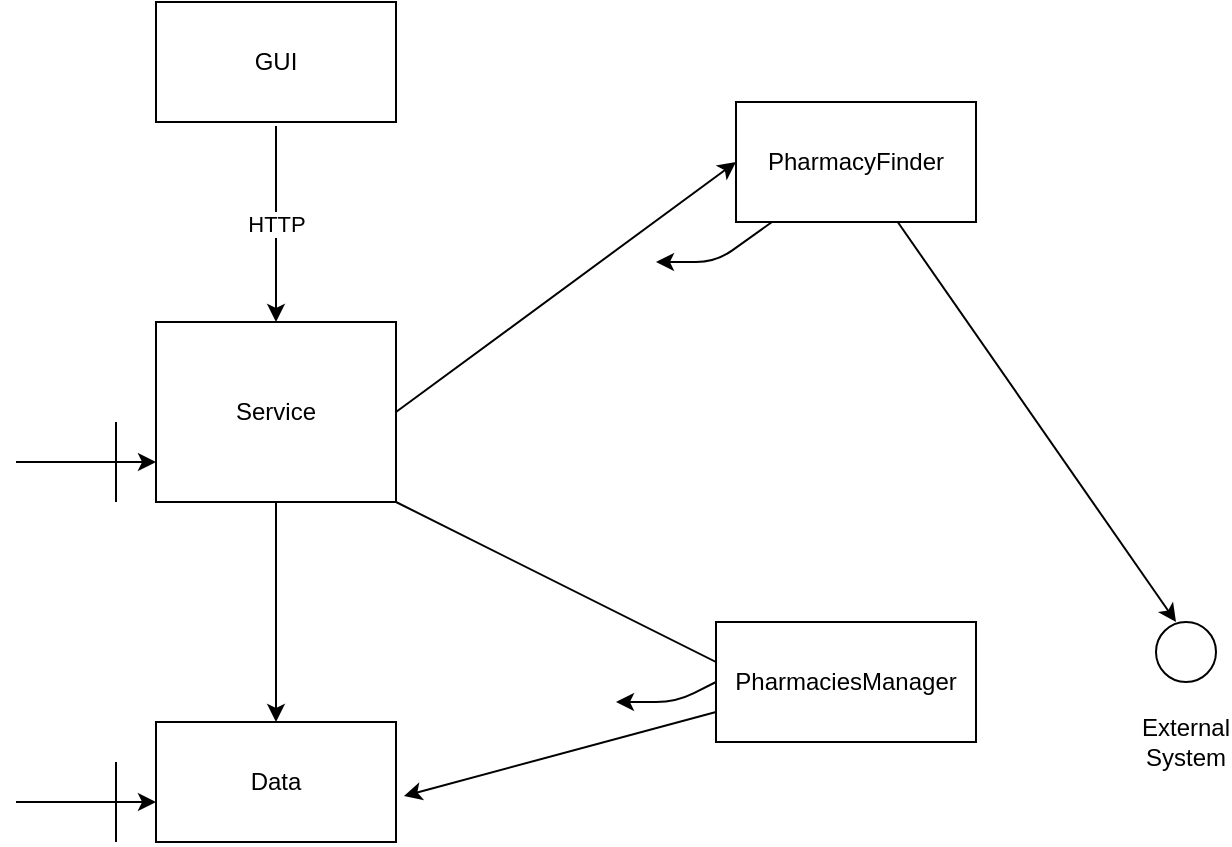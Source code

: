 <mxfile version="13.10.6" type="device"><diagram id="UfQWkLsVBS7eU2ZxkhnT" name="Page-1"><mxGraphModel dx="1422" dy="762" grid="1" gridSize="10" guides="1" tooltips="1" connect="1" arrows="1" fold="1" page="1" pageScale="1" pageWidth="850" pageHeight="1100" math="0" shadow="0"><root><mxCell id="0"/><mxCell id="1" parent="0"/><mxCell id="rGFaX05wEQCaLHdRDM09-1" value="GUI" style="rounded=0;whiteSpace=wrap;html=1;" vertex="1" parent="1"><mxGeometry x="280" y="130" width="120" height="60" as="geometry"/></mxCell><mxCell id="rGFaX05wEQCaLHdRDM09-6" value="" style="endArrow=classic;html=1;" edge="1" parent="1"><mxGeometry relative="1" as="geometry"><mxPoint x="340" y="192" as="sourcePoint"/><mxPoint x="340" y="290" as="targetPoint"/><Array as="points"/></mxGeometry></mxCell><mxCell id="rGFaX05wEQCaLHdRDM09-7" value="HTTP" style="edgeLabel;resizable=0;html=1;align=center;verticalAlign=middle;" connectable="0" vertex="1" parent="rGFaX05wEQCaLHdRDM09-6"><mxGeometry relative="1" as="geometry"/></mxCell><mxCell id="rGFaX05wEQCaLHdRDM09-8" value="" style="endArrow=classic;html=1;" edge="1" parent="1"><mxGeometry width="50" height="50" relative="1" as="geometry"><mxPoint x="210" y="360" as="sourcePoint"/><mxPoint x="280" y="360" as="targetPoint"/></mxGeometry></mxCell><mxCell id="rGFaX05wEQCaLHdRDM09-9" value="Service" style="rounded=0;whiteSpace=wrap;html=1;" vertex="1" parent="1"><mxGeometry x="280" y="290" width="120" height="90" as="geometry"/></mxCell><mxCell id="rGFaX05wEQCaLHdRDM09-10" value="" style="endArrow=classic;html=1;" edge="1" parent="1"><mxGeometry width="50" height="50" relative="1" as="geometry"><mxPoint x="210" y="530" as="sourcePoint"/><mxPoint x="280" y="530" as="targetPoint"/></mxGeometry></mxCell><mxCell id="rGFaX05wEQCaLHdRDM09-11" value="Data" style="rounded=0;whiteSpace=wrap;html=1;" vertex="1" parent="1"><mxGeometry x="280" y="490" width="120" height="60" as="geometry"/></mxCell><mxCell id="rGFaX05wEQCaLHdRDM09-12" value="" style="endArrow=classic;html=1;exitX=0.5;exitY=1;exitDx=0;exitDy=0;entryX=0.5;entryY=0;entryDx=0;entryDy=0;" edge="1" parent="1" source="rGFaX05wEQCaLHdRDM09-9" target="rGFaX05wEQCaLHdRDM09-11"><mxGeometry width="50" height="50" relative="1" as="geometry"><mxPoint x="350" y="460" as="sourcePoint"/><mxPoint x="400" y="410" as="targetPoint"/></mxGeometry></mxCell><mxCell id="rGFaX05wEQCaLHdRDM09-13" value="" style="endArrow=classic;html=1;exitX=1;exitY=0.5;exitDx=0;exitDy=0;" edge="1" parent="1" source="rGFaX05wEQCaLHdRDM09-9"><mxGeometry width="50" height="50" relative="1" as="geometry"><mxPoint x="490" y="310" as="sourcePoint"/><mxPoint x="570" y="210" as="targetPoint"/></mxGeometry></mxCell><mxCell id="rGFaX05wEQCaLHdRDM09-14" value="PharmacyFinder" style="rounded=0;whiteSpace=wrap;html=1;" vertex="1" parent="1"><mxGeometry x="570" y="180" width="120" height="60" as="geometry"/></mxCell><mxCell id="rGFaX05wEQCaLHdRDM09-15" value="" style="endArrow=classic;html=1;" edge="1" parent="1"><mxGeometry width="50" height="50" relative="1" as="geometry"><mxPoint x="400" y="380" as="sourcePoint"/><mxPoint x="620" y="490" as="targetPoint"/></mxGeometry></mxCell><mxCell id="rGFaX05wEQCaLHdRDM09-16" value="PharmaciesManager" style="rounded=0;whiteSpace=wrap;html=1;" vertex="1" parent="1"><mxGeometry x="560" y="440" width="130" height="60" as="geometry"/></mxCell><mxCell id="rGFaX05wEQCaLHdRDM09-17" value="" style="endArrow=classic;html=1;exitX=0;exitY=0.75;exitDx=0;exitDy=0;entryX=1.033;entryY=0.617;entryDx=0;entryDy=0;entryPerimeter=0;" edge="1" parent="1" source="rGFaX05wEQCaLHdRDM09-16" target="rGFaX05wEQCaLHdRDM09-11"><mxGeometry width="50" height="50" relative="1" as="geometry"><mxPoint x="530" y="620" as="sourcePoint"/><mxPoint x="580" y="570" as="targetPoint"/></mxGeometry></mxCell><mxCell id="rGFaX05wEQCaLHdRDM09-18" value="" style="endArrow=classic;html=1;" edge="1" parent="1" source="rGFaX05wEQCaLHdRDM09-14"><mxGeometry width="50" height="50" relative="1" as="geometry"><mxPoint x="560" y="360" as="sourcePoint"/><mxPoint x="790" y="440" as="targetPoint"/></mxGeometry></mxCell><mxCell id="rGFaX05wEQCaLHdRDM09-19" value="" style="endArrow=classic;html=1;" edge="1" parent="1" source="rGFaX05wEQCaLHdRDM09-14"><mxGeometry width="50" height="50" relative="1" as="geometry"><mxPoint x="400" y="420" as="sourcePoint"/><mxPoint x="530" y="260" as="targetPoint"/><Array as="points"><mxPoint x="560" y="260"/></Array></mxGeometry></mxCell><mxCell id="rGFaX05wEQCaLHdRDM09-20" value="" style="endArrow=classic;html=1;exitX=0;exitY=0.5;exitDx=0;exitDy=0;" edge="1" parent="1" source="rGFaX05wEQCaLHdRDM09-16"><mxGeometry width="50" height="50" relative="1" as="geometry"><mxPoint x="530" y="420" as="sourcePoint"/><mxPoint x="510" y="480" as="targetPoint"/><Array as="points"><mxPoint x="540" y="480"/></Array></mxGeometry></mxCell><mxCell id="rGFaX05wEQCaLHdRDM09-22" value="" style="ellipse;whiteSpace=wrap;html=1;aspect=fixed;" vertex="1" parent="1"><mxGeometry x="780" y="440" width="30" height="30" as="geometry"/></mxCell><mxCell id="rGFaX05wEQCaLHdRDM09-23" value="External System" style="text;html=1;strokeColor=none;fillColor=none;align=center;verticalAlign=middle;whiteSpace=wrap;rounded=0;" vertex="1" parent="1"><mxGeometry x="775" y="490" width="40" height="20" as="geometry"/></mxCell><mxCell id="rGFaX05wEQCaLHdRDM09-24" value="" style="endArrow=none;html=1;" edge="1" parent="1"><mxGeometry width="50" height="50" relative="1" as="geometry"><mxPoint x="260" y="380" as="sourcePoint"/><mxPoint x="260" y="340" as="targetPoint"/></mxGeometry></mxCell><mxCell id="rGFaX05wEQCaLHdRDM09-27" value="" style="endArrow=none;html=1;" edge="1" parent="1"><mxGeometry width="50" height="50" relative="1" as="geometry"><mxPoint x="260" y="510" as="sourcePoint"/><mxPoint x="260" y="550" as="targetPoint"/></mxGeometry></mxCell></root></mxGraphModel></diagram></mxfile>